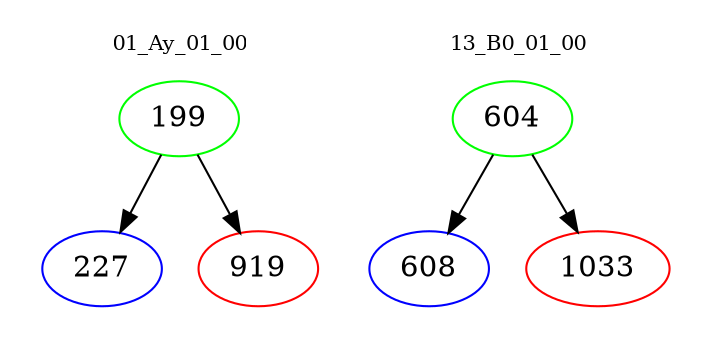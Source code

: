 digraph{
subgraph cluster_0 {
color = white
label = "01_Ay_01_00";
fontsize=10;
T0_199 [label="199", color="green"]
T0_199 -> T0_227 [color="black"]
T0_227 [label="227", color="blue"]
T0_199 -> T0_919 [color="black"]
T0_919 [label="919", color="red"]
}
subgraph cluster_1 {
color = white
label = "13_B0_01_00";
fontsize=10;
T1_604 [label="604", color="green"]
T1_604 -> T1_608 [color="black"]
T1_608 [label="608", color="blue"]
T1_604 -> T1_1033 [color="black"]
T1_1033 [label="1033", color="red"]
}
}
